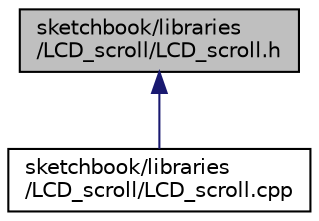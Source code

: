 digraph "sketchbook/libraries/LCD_scroll/LCD_scroll.h"
{
  edge [fontname="Helvetica",fontsize="10",labelfontname="Helvetica",labelfontsize="10"];
  node [fontname="Helvetica",fontsize="10",shape=record];
  Node1 [label="sketchbook/libraries\l/LCD_scroll/LCD_scroll.h",height=0.2,width=0.4,color="black", fillcolor="grey75", style="filled", fontcolor="black"];
  Node1 -> Node2 [dir="back",color="midnightblue",fontsize="10",style="solid",fontname="Helvetica"];
  Node2 [label="sketchbook/libraries\l/LCD_scroll/LCD_scroll.cpp",height=0.2,width=0.4,color="black", fillcolor="white", style="filled",URL="$_l_c_d__scroll_8cpp.html"];
}
